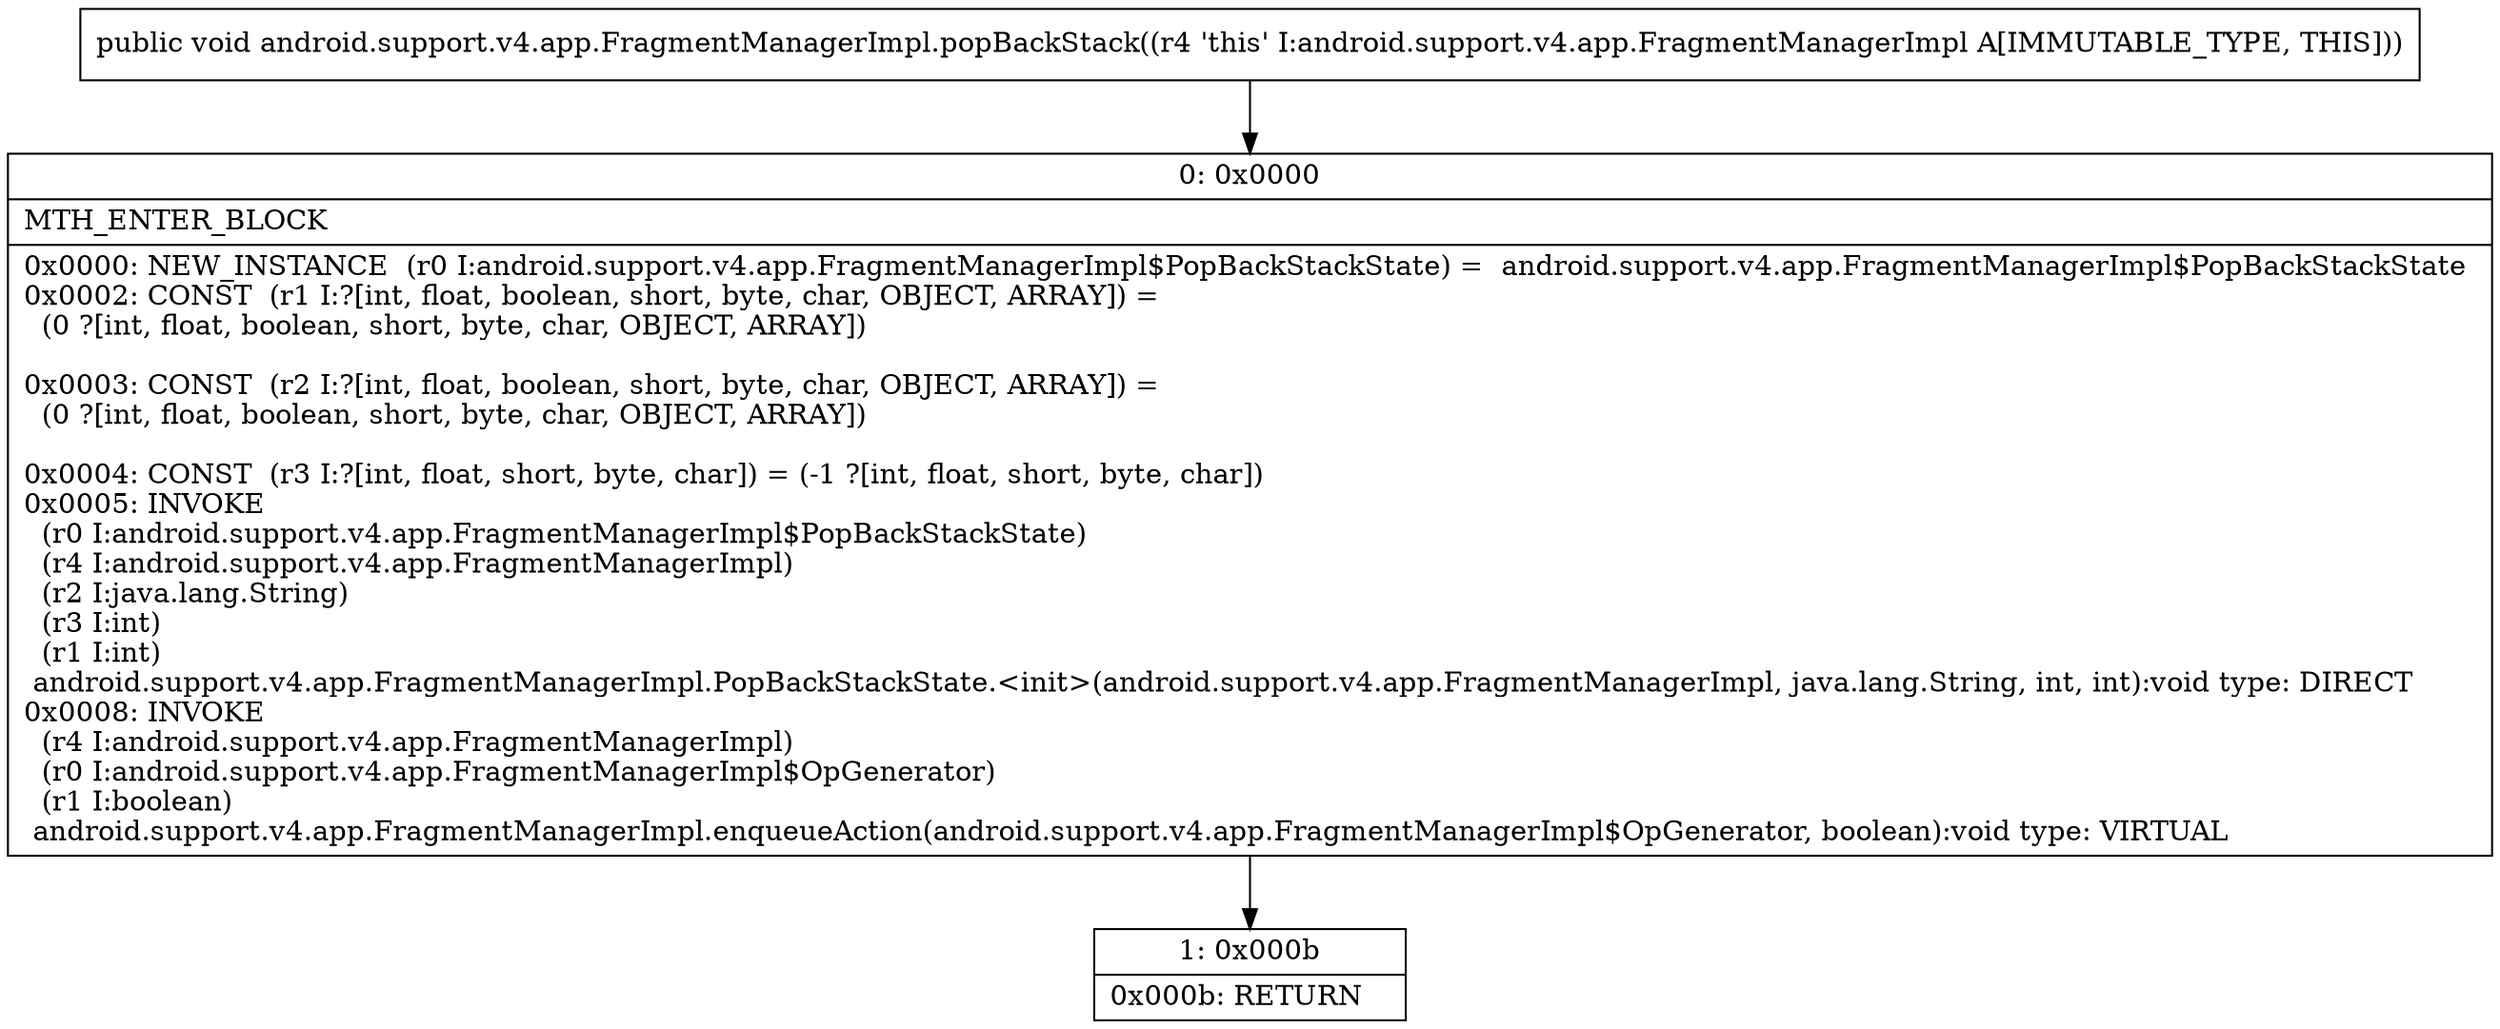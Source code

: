 digraph "CFG forandroid.support.v4.app.FragmentManagerImpl.popBackStack()V" {
Node_0 [shape=record,label="{0\:\ 0x0000|MTH_ENTER_BLOCK\l|0x0000: NEW_INSTANCE  (r0 I:android.support.v4.app.FragmentManagerImpl$PopBackStackState) =  android.support.v4.app.FragmentManagerImpl$PopBackStackState \l0x0002: CONST  (r1 I:?[int, float, boolean, short, byte, char, OBJECT, ARRAY]) = \l  (0 ?[int, float, boolean, short, byte, char, OBJECT, ARRAY])\l \l0x0003: CONST  (r2 I:?[int, float, boolean, short, byte, char, OBJECT, ARRAY]) = \l  (0 ?[int, float, boolean, short, byte, char, OBJECT, ARRAY])\l \l0x0004: CONST  (r3 I:?[int, float, short, byte, char]) = (\-1 ?[int, float, short, byte, char]) \l0x0005: INVOKE  \l  (r0 I:android.support.v4.app.FragmentManagerImpl$PopBackStackState)\l  (r4 I:android.support.v4.app.FragmentManagerImpl)\l  (r2 I:java.lang.String)\l  (r3 I:int)\l  (r1 I:int)\l android.support.v4.app.FragmentManagerImpl.PopBackStackState.\<init\>(android.support.v4.app.FragmentManagerImpl, java.lang.String, int, int):void type: DIRECT \l0x0008: INVOKE  \l  (r4 I:android.support.v4.app.FragmentManagerImpl)\l  (r0 I:android.support.v4.app.FragmentManagerImpl$OpGenerator)\l  (r1 I:boolean)\l android.support.v4.app.FragmentManagerImpl.enqueueAction(android.support.v4.app.FragmentManagerImpl$OpGenerator, boolean):void type: VIRTUAL \l}"];
Node_1 [shape=record,label="{1\:\ 0x000b|0x000b: RETURN   \l}"];
MethodNode[shape=record,label="{public void android.support.v4.app.FragmentManagerImpl.popBackStack((r4 'this' I:android.support.v4.app.FragmentManagerImpl A[IMMUTABLE_TYPE, THIS])) }"];
MethodNode -> Node_0;
Node_0 -> Node_1;
}

